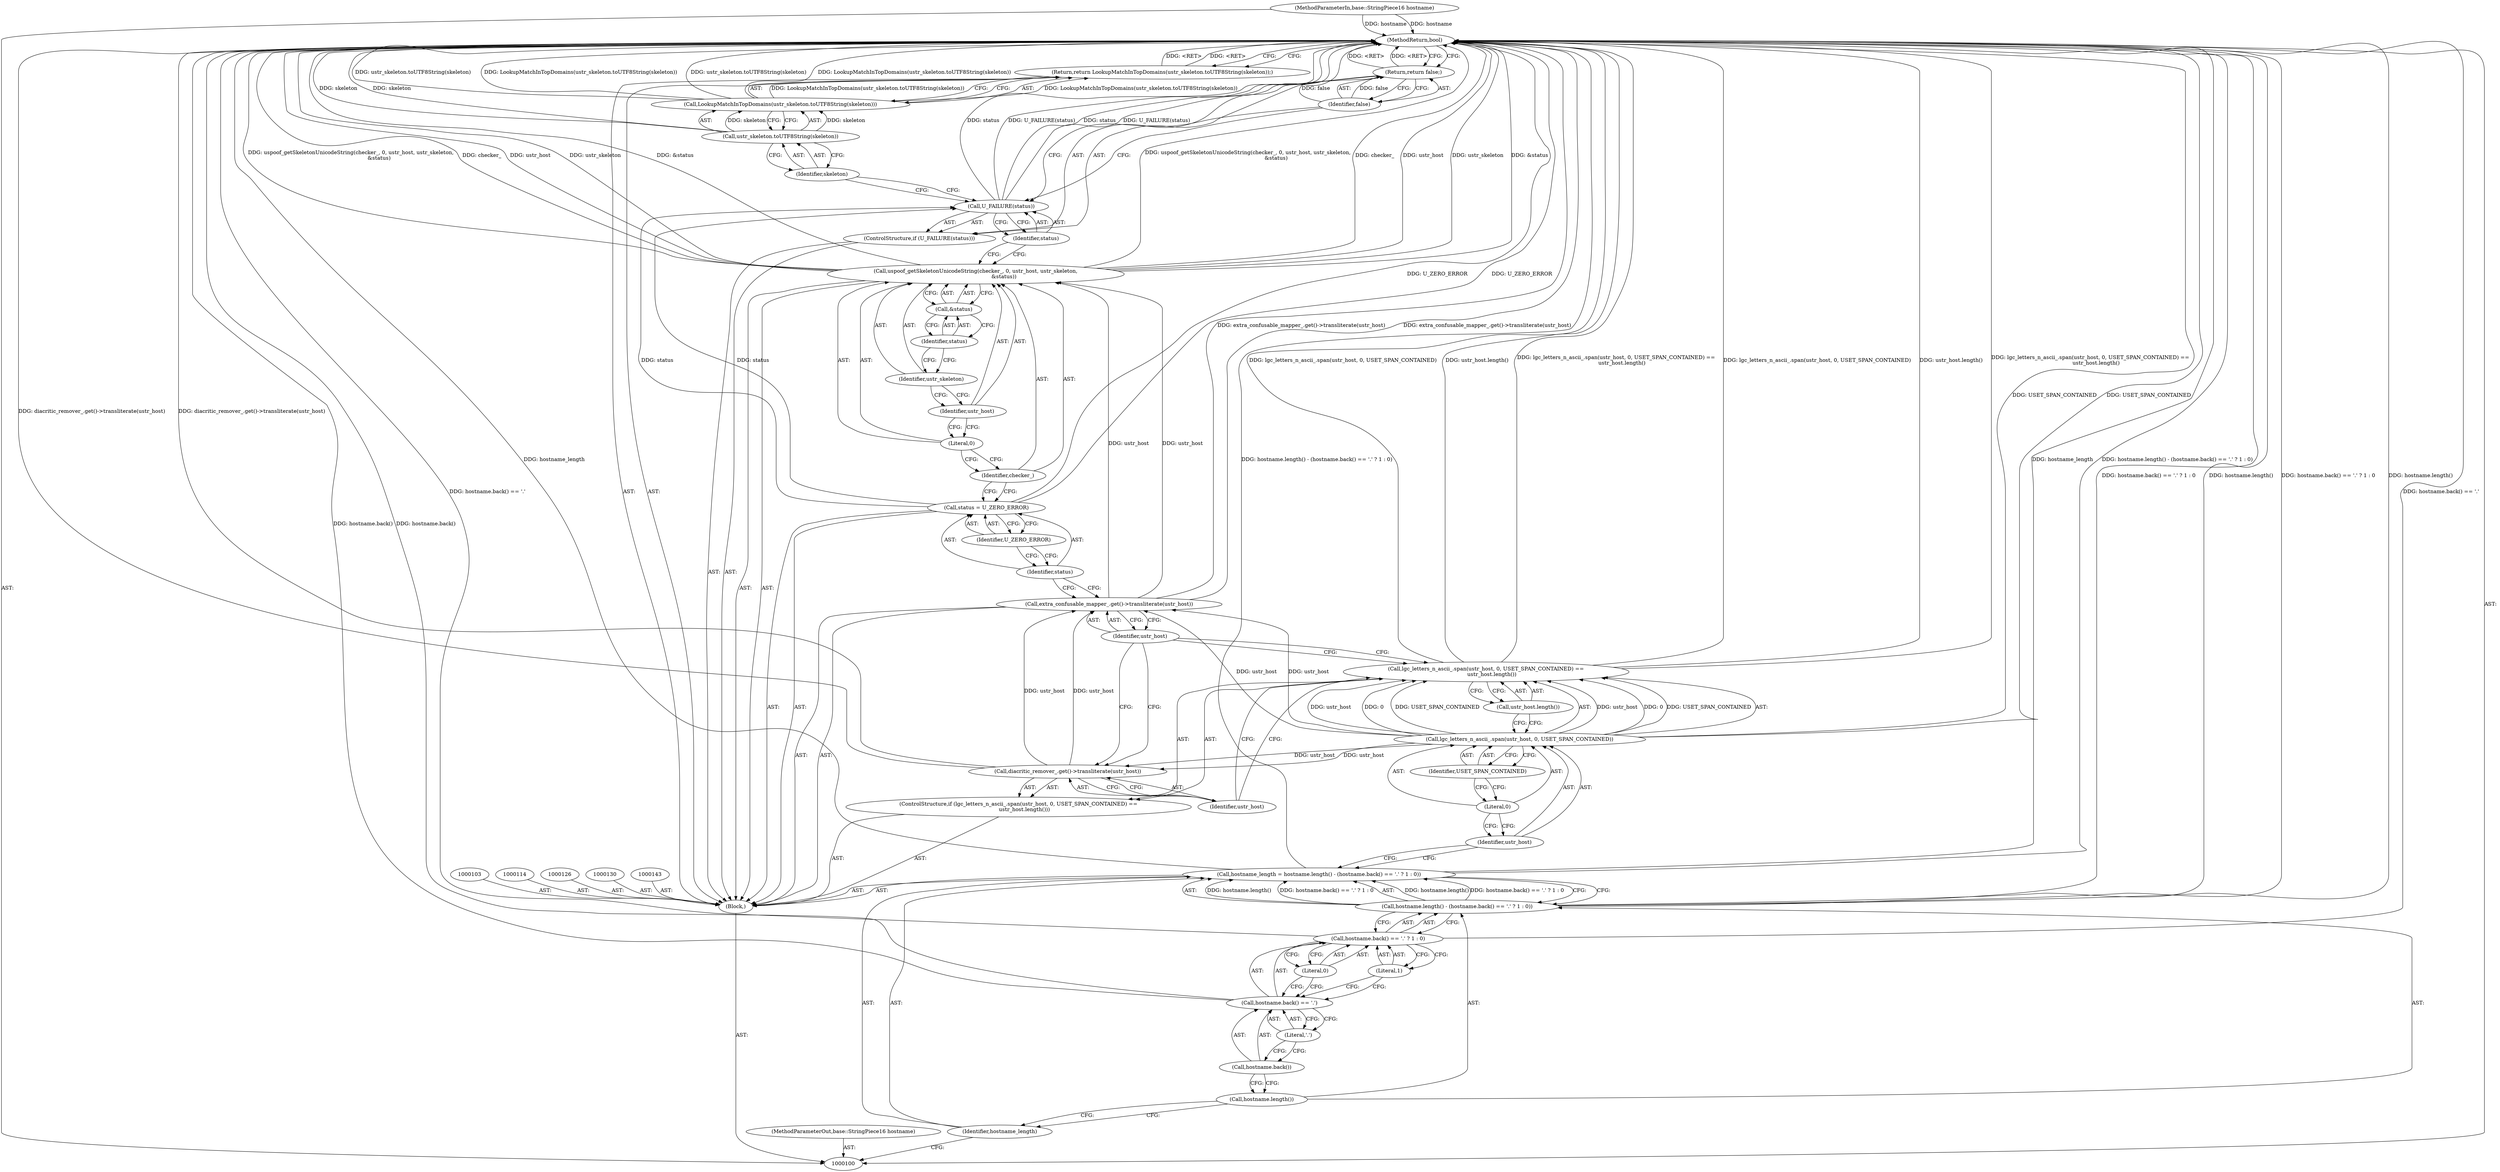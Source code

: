 digraph "0_Chrome_b3f0207c14fccc11aaa9d4975ebe46554ad289cb_0" {
"1000148" [label="(MethodReturn,bool)"];
"1000101" [label="(MethodParameterIn,base::StringPiece16 hostname)"];
"1000228" [label="(MethodParameterOut,base::StringPiece16 hostname)"];
"1000102" [label="(Block,)"];
"1000131" [label="(Call,uspoof_getSkeletonUnicodeString(checker_, 0, ustr_host, ustr_skeleton,\n                                  &status))"];
"1000132" [label="(Identifier,checker_)"];
"1000133" [label="(Literal,0)"];
"1000134" [label="(Identifier,ustr_host)"];
"1000135" [label="(Identifier,ustr_skeleton)"];
"1000136" [label="(Call,&status)"];
"1000137" [label="(Identifier,status)"];
"1000140" [label="(Identifier,status)"];
"1000138" [label="(ControlStructure,if (U_FAILURE(status)))"];
"1000139" [label="(Call,U_FAILURE(status))"];
"1000142" [label="(Identifier,false)"];
"1000141" [label="(Return,return false;)"];
"1000144" [label="(Return,return LookupMatchInTopDomains(ustr_skeleton.toUTF8String(skeleton));)"];
"1000146" [label="(Call,ustr_skeleton.toUTF8String(skeleton))"];
"1000147" [label="(Identifier,skeleton)"];
"1000145" [label="(Call,LookupMatchInTopDomains(ustr_skeleton.toUTF8String(skeleton)))"];
"1000106" [label="(Call,hostname.length() - (hostname.back() == '.' ? 1 : 0))"];
"1000107" [label="(Call,hostname.length())"];
"1000108" [label="(Call,hostname.back() == '.' ? 1 : 0)"];
"1000109" [label="(Call,hostname.back() == '.')"];
"1000110" [label="(Call,hostname.back())"];
"1000111" [label="(Literal,'.')"];
"1000112" [label="(Literal,1)"];
"1000113" [label="(Literal,0)"];
"1000104" [label="(Call,hostname_length = hostname.length() - (hostname.back() == '.' ? 1 : 0))"];
"1000105" [label="(Identifier,hostname_length)"];
"1000115" [label="(ControlStructure,if (lgc_letters_n_ascii_.span(ustr_host, 0, USET_SPAN_CONTAINED) ==\n       ustr_host.length()))"];
"1000118" [label="(Identifier,ustr_host)"];
"1000119" [label="(Literal,0)"];
"1000120" [label="(Identifier,USET_SPAN_CONTAINED)"];
"1000116" [label="(Call,lgc_letters_n_ascii_.span(ustr_host, 0, USET_SPAN_CONTAINED) ==\n       ustr_host.length())"];
"1000117" [label="(Call,lgc_letters_n_ascii_.span(ustr_host, 0, USET_SPAN_CONTAINED))"];
"1000121" [label="(Call,ustr_host.length())"];
"1000122" [label="(Call,diacritic_remover_.get()->transliterate(ustr_host))"];
"1000123" [label="(Identifier,ustr_host)"];
"1000124" [label="(Call,extra_confusable_mapper_.get()->transliterate(ustr_host))"];
"1000125" [label="(Identifier,ustr_host)"];
"1000127" [label="(Call,status = U_ZERO_ERROR)"];
"1000128" [label="(Identifier,status)"];
"1000129" [label="(Identifier,U_ZERO_ERROR)"];
"1000148" -> "1000100"  [label="AST: "];
"1000148" -> "1000141"  [label="CFG: "];
"1000148" -> "1000144"  [label="CFG: "];
"1000144" -> "1000148"  [label="DDG: <RET>"];
"1000116" -> "1000148"  [label="DDG: lgc_letters_n_ascii_.span(ustr_host, 0, USET_SPAN_CONTAINED)"];
"1000116" -> "1000148"  [label="DDG: ustr_host.length()"];
"1000116" -> "1000148"  [label="DDG: lgc_letters_n_ascii_.span(ustr_host, 0, USET_SPAN_CONTAINED) ==\n       ustr_host.length()"];
"1000106" -> "1000148"  [label="DDG: hostname.back() == '.' ? 1 : 0"];
"1000106" -> "1000148"  [label="DDG: hostname.length()"];
"1000104" -> "1000148"  [label="DDG: hostname_length"];
"1000104" -> "1000148"  [label="DDG: hostname.length() - (hostname.back() == '.' ? 1 : 0)"];
"1000139" -> "1000148"  [label="DDG: status"];
"1000139" -> "1000148"  [label="DDG: U_FAILURE(status)"];
"1000145" -> "1000148"  [label="DDG: ustr_skeleton.toUTF8String(skeleton)"];
"1000145" -> "1000148"  [label="DDG: LookupMatchInTopDomains(ustr_skeleton.toUTF8String(skeleton))"];
"1000131" -> "1000148"  [label="DDG: checker_"];
"1000131" -> "1000148"  [label="DDG: ustr_host"];
"1000131" -> "1000148"  [label="DDG: ustr_skeleton"];
"1000131" -> "1000148"  [label="DDG: &status"];
"1000131" -> "1000148"  [label="DDG: uspoof_getSkeletonUnicodeString(checker_, 0, ustr_host, ustr_skeleton,\n                                  &status)"];
"1000127" -> "1000148"  [label="DDG: U_ZERO_ERROR"];
"1000101" -> "1000148"  [label="DDG: hostname"];
"1000109" -> "1000148"  [label="DDG: hostname.back()"];
"1000117" -> "1000148"  [label="DDG: USET_SPAN_CONTAINED"];
"1000122" -> "1000148"  [label="DDG: diacritic_remover_.get()->transliterate(ustr_host)"];
"1000146" -> "1000148"  [label="DDG: skeleton"];
"1000108" -> "1000148"  [label="DDG: hostname.back() == '.'"];
"1000124" -> "1000148"  [label="DDG: extra_confusable_mapper_.get()->transliterate(ustr_host)"];
"1000141" -> "1000148"  [label="DDG: <RET>"];
"1000101" -> "1000100"  [label="AST: "];
"1000101" -> "1000148"  [label="DDG: hostname"];
"1000228" -> "1000100"  [label="AST: "];
"1000102" -> "1000100"  [label="AST: "];
"1000103" -> "1000102"  [label="AST: "];
"1000104" -> "1000102"  [label="AST: "];
"1000114" -> "1000102"  [label="AST: "];
"1000115" -> "1000102"  [label="AST: "];
"1000124" -> "1000102"  [label="AST: "];
"1000126" -> "1000102"  [label="AST: "];
"1000127" -> "1000102"  [label="AST: "];
"1000130" -> "1000102"  [label="AST: "];
"1000131" -> "1000102"  [label="AST: "];
"1000138" -> "1000102"  [label="AST: "];
"1000143" -> "1000102"  [label="AST: "];
"1000144" -> "1000102"  [label="AST: "];
"1000131" -> "1000102"  [label="AST: "];
"1000131" -> "1000136"  [label="CFG: "];
"1000132" -> "1000131"  [label="AST: "];
"1000133" -> "1000131"  [label="AST: "];
"1000134" -> "1000131"  [label="AST: "];
"1000135" -> "1000131"  [label="AST: "];
"1000136" -> "1000131"  [label="AST: "];
"1000140" -> "1000131"  [label="CFG: "];
"1000131" -> "1000148"  [label="DDG: checker_"];
"1000131" -> "1000148"  [label="DDG: ustr_host"];
"1000131" -> "1000148"  [label="DDG: ustr_skeleton"];
"1000131" -> "1000148"  [label="DDG: &status"];
"1000131" -> "1000148"  [label="DDG: uspoof_getSkeletonUnicodeString(checker_, 0, ustr_host, ustr_skeleton,\n                                  &status)"];
"1000124" -> "1000131"  [label="DDG: ustr_host"];
"1000132" -> "1000131"  [label="AST: "];
"1000132" -> "1000127"  [label="CFG: "];
"1000133" -> "1000132"  [label="CFG: "];
"1000133" -> "1000131"  [label="AST: "];
"1000133" -> "1000132"  [label="CFG: "];
"1000134" -> "1000133"  [label="CFG: "];
"1000134" -> "1000131"  [label="AST: "];
"1000134" -> "1000133"  [label="CFG: "];
"1000135" -> "1000134"  [label="CFG: "];
"1000135" -> "1000131"  [label="AST: "];
"1000135" -> "1000134"  [label="CFG: "];
"1000137" -> "1000135"  [label="CFG: "];
"1000136" -> "1000131"  [label="AST: "];
"1000136" -> "1000137"  [label="CFG: "];
"1000137" -> "1000136"  [label="AST: "];
"1000131" -> "1000136"  [label="CFG: "];
"1000137" -> "1000136"  [label="AST: "];
"1000137" -> "1000135"  [label="CFG: "];
"1000136" -> "1000137"  [label="CFG: "];
"1000140" -> "1000139"  [label="AST: "];
"1000140" -> "1000131"  [label="CFG: "];
"1000139" -> "1000140"  [label="CFG: "];
"1000138" -> "1000102"  [label="AST: "];
"1000139" -> "1000138"  [label="AST: "];
"1000141" -> "1000138"  [label="AST: "];
"1000139" -> "1000138"  [label="AST: "];
"1000139" -> "1000140"  [label="CFG: "];
"1000140" -> "1000139"  [label="AST: "];
"1000142" -> "1000139"  [label="CFG: "];
"1000147" -> "1000139"  [label="CFG: "];
"1000139" -> "1000148"  [label="DDG: status"];
"1000139" -> "1000148"  [label="DDG: U_FAILURE(status)"];
"1000127" -> "1000139"  [label="DDG: status"];
"1000142" -> "1000141"  [label="AST: "];
"1000142" -> "1000139"  [label="CFG: "];
"1000141" -> "1000142"  [label="CFG: "];
"1000142" -> "1000141"  [label="DDG: false"];
"1000141" -> "1000138"  [label="AST: "];
"1000141" -> "1000142"  [label="CFG: "];
"1000142" -> "1000141"  [label="AST: "];
"1000148" -> "1000141"  [label="CFG: "];
"1000141" -> "1000148"  [label="DDG: <RET>"];
"1000142" -> "1000141"  [label="DDG: false"];
"1000144" -> "1000102"  [label="AST: "];
"1000144" -> "1000145"  [label="CFG: "];
"1000145" -> "1000144"  [label="AST: "];
"1000148" -> "1000144"  [label="CFG: "];
"1000144" -> "1000148"  [label="DDG: <RET>"];
"1000145" -> "1000144"  [label="DDG: LookupMatchInTopDomains(ustr_skeleton.toUTF8String(skeleton))"];
"1000146" -> "1000145"  [label="AST: "];
"1000146" -> "1000147"  [label="CFG: "];
"1000147" -> "1000146"  [label="AST: "];
"1000145" -> "1000146"  [label="CFG: "];
"1000146" -> "1000148"  [label="DDG: skeleton"];
"1000146" -> "1000145"  [label="DDG: skeleton"];
"1000147" -> "1000146"  [label="AST: "];
"1000147" -> "1000139"  [label="CFG: "];
"1000146" -> "1000147"  [label="CFG: "];
"1000145" -> "1000144"  [label="AST: "];
"1000145" -> "1000146"  [label="CFG: "];
"1000146" -> "1000145"  [label="AST: "];
"1000144" -> "1000145"  [label="CFG: "];
"1000145" -> "1000148"  [label="DDG: ustr_skeleton.toUTF8String(skeleton)"];
"1000145" -> "1000148"  [label="DDG: LookupMatchInTopDomains(ustr_skeleton.toUTF8String(skeleton))"];
"1000145" -> "1000144"  [label="DDG: LookupMatchInTopDomains(ustr_skeleton.toUTF8String(skeleton))"];
"1000146" -> "1000145"  [label="DDG: skeleton"];
"1000106" -> "1000104"  [label="AST: "];
"1000106" -> "1000108"  [label="CFG: "];
"1000107" -> "1000106"  [label="AST: "];
"1000108" -> "1000106"  [label="AST: "];
"1000104" -> "1000106"  [label="CFG: "];
"1000106" -> "1000148"  [label="DDG: hostname.back() == '.' ? 1 : 0"];
"1000106" -> "1000148"  [label="DDG: hostname.length()"];
"1000106" -> "1000104"  [label="DDG: hostname.length()"];
"1000106" -> "1000104"  [label="DDG: hostname.back() == '.' ? 1 : 0"];
"1000107" -> "1000106"  [label="AST: "];
"1000107" -> "1000105"  [label="CFG: "];
"1000110" -> "1000107"  [label="CFG: "];
"1000108" -> "1000106"  [label="AST: "];
"1000108" -> "1000112"  [label="CFG: "];
"1000108" -> "1000113"  [label="CFG: "];
"1000109" -> "1000108"  [label="AST: "];
"1000112" -> "1000108"  [label="AST: "];
"1000113" -> "1000108"  [label="AST: "];
"1000106" -> "1000108"  [label="CFG: "];
"1000108" -> "1000148"  [label="DDG: hostname.back() == '.'"];
"1000109" -> "1000108"  [label="AST: "];
"1000109" -> "1000111"  [label="CFG: "];
"1000110" -> "1000109"  [label="AST: "];
"1000111" -> "1000109"  [label="AST: "];
"1000112" -> "1000109"  [label="CFG: "];
"1000113" -> "1000109"  [label="CFG: "];
"1000109" -> "1000148"  [label="DDG: hostname.back()"];
"1000110" -> "1000109"  [label="AST: "];
"1000110" -> "1000107"  [label="CFG: "];
"1000111" -> "1000110"  [label="CFG: "];
"1000111" -> "1000109"  [label="AST: "];
"1000111" -> "1000110"  [label="CFG: "];
"1000109" -> "1000111"  [label="CFG: "];
"1000112" -> "1000108"  [label="AST: "];
"1000112" -> "1000109"  [label="CFG: "];
"1000108" -> "1000112"  [label="CFG: "];
"1000113" -> "1000108"  [label="AST: "];
"1000113" -> "1000109"  [label="CFG: "];
"1000108" -> "1000113"  [label="CFG: "];
"1000104" -> "1000102"  [label="AST: "];
"1000104" -> "1000106"  [label="CFG: "];
"1000105" -> "1000104"  [label="AST: "];
"1000106" -> "1000104"  [label="AST: "];
"1000118" -> "1000104"  [label="CFG: "];
"1000104" -> "1000148"  [label="DDG: hostname_length"];
"1000104" -> "1000148"  [label="DDG: hostname.length() - (hostname.back() == '.' ? 1 : 0)"];
"1000106" -> "1000104"  [label="DDG: hostname.length()"];
"1000106" -> "1000104"  [label="DDG: hostname.back() == '.' ? 1 : 0"];
"1000105" -> "1000104"  [label="AST: "];
"1000105" -> "1000100"  [label="CFG: "];
"1000107" -> "1000105"  [label="CFG: "];
"1000115" -> "1000102"  [label="AST: "];
"1000116" -> "1000115"  [label="AST: "];
"1000122" -> "1000115"  [label="AST: "];
"1000118" -> "1000117"  [label="AST: "];
"1000118" -> "1000104"  [label="CFG: "];
"1000119" -> "1000118"  [label="CFG: "];
"1000119" -> "1000117"  [label="AST: "];
"1000119" -> "1000118"  [label="CFG: "];
"1000120" -> "1000119"  [label="CFG: "];
"1000120" -> "1000117"  [label="AST: "];
"1000120" -> "1000119"  [label="CFG: "];
"1000117" -> "1000120"  [label="CFG: "];
"1000116" -> "1000115"  [label="AST: "];
"1000116" -> "1000121"  [label="CFG: "];
"1000117" -> "1000116"  [label="AST: "];
"1000121" -> "1000116"  [label="AST: "];
"1000123" -> "1000116"  [label="CFG: "];
"1000125" -> "1000116"  [label="CFG: "];
"1000116" -> "1000148"  [label="DDG: lgc_letters_n_ascii_.span(ustr_host, 0, USET_SPAN_CONTAINED)"];
"1000116" -> "1000148"  [label="DDG: ustr_host.length()"];
"1000116" -> "1000148"  [label="DDG: lgc_letters_n_ascii_.span(ustr_host, 0, USET_SPAN_CONTAINED) ==\n       ustr_host.length()"];
"1000117" -> "1000116"  [label="DDG: ustr_host"];
"1000117" -> "1000116"  [label="DDG: 0"];
"1000117" -> "1000116"  [label="DDG: USET_SPAN_CONTAINED"];
"1000117" -> "1000116"  [label="AST: "];
"1000117" -> "1000120"  [label="CFG: "];
"1000118" -> "1000117"  [label="AST: "];
"1000119" -> "1000117"  [label="AST: "];
"1000120" -> "1000117"  [label="AST: "];
"1000121" -> "1000117"  [label="CFG: "];
"1000117" -> "1000148"  [label="DDG: USET_SPAN_CONTAINED"];
"1000117" -> "1000116"  [label="DDG: ustr_host"];
"1000117" -> "1000116"  [label="DDG: 0"];
"1000117" -> "1000116"  [label="DDG: USET_SPAN_CONTAINED"];
"1000117" -> "1000122"  [label="DDG: ustr_host"];
"1000117" -> "1000124"  [label="DDG: ustr_host"];
"1000121" -> "1000116"  [label="AST: "];
"1000121" -> "1000117"  [label="CFG: "];
"1000116" -> "1000121"  [label="CFG: "];
"1000122" -> "1000115"  [label="AST: "];
"1000122" -> "1000123"  [label="CFG: "];
"1000123" -> "1000122"  [label="AST: "];
"1000125" -> "1000122"  [label="CFG: "];
"1000122" -> "1000148"  [label="DDG: diacritic_remover_.get()->transliterate(ustr_host)"];
"1000117" -> "1000122"  [label="DDG: ustr_host"];
"1000122" -> "1000124"  [label="DDG: ustr_host"];
"1000123" -> "1000122"  [label="AST: "];
"1000123" -> "1000116"  [label="CFG: "];
"1000122" -> "1000123"  [label="CFG: "];
"1000124" -> "1000102"  [label="AST: "];
"1000124" -> "1000125"  [label="CFG: "];
"1000125" -> "1000124"  [label="AST: "];
"1000128" -> "1000124"  [label="CFG: "];
"1000124" -> "1000148"  [label="DDG: extra_confusable_mapper_.get()->transliterate(ustr_host)"];
"1000122" -> "1000124"  [label="DDG: ustr_host"];
"1000117" -> "1000124"  [label="DDG: ustr_host"];
"1000124" -> "1000131"  [label="DDG: ustr_host"];
"1000125" -> "1000124"  [label="AST: "];
"1000125" -> "1000122"  [label="CFG: "];
"1000125" -> "1000116"  [label="CFG: "];
"1000124" -> "1000125"  [label="CFG: "];
"1000127" -> "1000102"  [label="AST: "];
"1000127" -> "1000129"  [label="CFG: "];
"1000128" -> "1000127"  [label="AST: "];
"1000129" -> "1000127"  [label="AST: "];
"1000132" -> "1000127"  [label="CFG: "];
"1000127" -> "1000148"  [label="DDG: U_ZERO_ERROR"];
"1000127" -> "1000139"  [label="DDG: status"];
"1000128" -> "1000127"  [label="AST: "];
"1000128" -> "1000124"  [label="CFG: "];
"1000129" -> "1000128"  [label="CFG: "];
"1000129" -> "1000127"  [label="AST: "];
"1000129" -> "1000128"  [label="CFG: "];
"1000127" -> "1000129"  [label="CFG: "];
}

